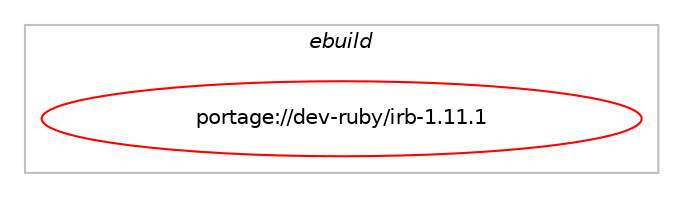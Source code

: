 digraph prolog {

# *************
# Graph options
# *************

newrank=true;
concentrate=true;
compound=true;
graph [rankdir=LR,fontname=Helvetica,fontsize=10,ranksep=1.5];#, ranksep=2.5, nodesep=0.2];
edge  [arrowhead=vee];
node  [fontname=Helvetica,fontsize=10];

# **********
# The ebuild
# **********

subgraph cluster_leftcol {
color=gray;
label=<<i>ebuild</i>>;
id [label="portage://dev-ruby/irb-1.11.1", color=red, width=4, href="../dev-ruby/irb-1.11.1.svg"];
}

# ****************
# The dependencies
# ****************

subgraph cluster_midcol {
color=gray;
label=<<i>dependencies</i>>;
subgraph cluster_compile {
fillcolor="#eeeeee";
style=filled;
label=<<i>compile</i>>;
# *** BEGIN UNKNOWN DEPENDENCY TYPE (TODO) ***
# id -> equal(use_conditional_group(positive,ruby_targets_ruby31,portage://dev-ruby/irb-1.11.1,[package_dependency(portage://dev-ruby/irb-1.11.1,install,no,dev-lang,ruby,none,[,,],[slot(3.1)],[])]))
# *** END UNKNOWN DEPENDENCY TYPE (TODO) ***

# *** BEGIN UNKNOWN DEPENDENCY TYPE (TODO) ***
# id -> equal(use_conditional_group(positive,ruby_targets_ruby31,portage://dev-ruby/irb-1.11.1,[package_dependency(portage://dev-ruby/irb-1.11.1,install,no,virtual,rubygems,none,[,,],[],[use(enable(ruby_targets_ruby31),negative)])]))
# *** END UNKNOWN DEPENDENCY TYPE (TODO) ***

# *** BEGIN UNKNOWN DEPENDENCY TYPE (TODO) ***
# id -> equal(use_conditional_group(positive,ruby_targets_ruby32,portage://dev-ruby/irb-1.11.1,[package_dependency(portage://dev-ruby/irb-1.11.1,install,no,dev-lang,ruby,none,[,,],[slot(3.2)],[])]))
# *** END UNKNOWN DEPENDENCY TYPE (TODO) ***

# *** BEGIN UNKNOWN DEPENDENCY TYPE (TODO) ***
# id -> equal(use_conditional_group(positive,ruby_targets_ruby32,portage://dev-ruby/irb-1.11.1,[package_dependency(portage://dev-ruby/irb-1.11.1,install,no,virtual,rubygems,none,[,,],[],[use(enable(ruby_targets_ruby32),negative)])]))
# *** END UNKNOWN DEPENDENCY TYPE (TODO) ***

# *** BEGIN UNKNOWN DEPENDENCY TYPE (TODO) ***
# id -> equal(use_conditional_group(positive,ruby_targets_ruby33,portage://dev-ruby/irb-1.11.1,[package_dependency(portage://dev-ruby/irb-1.11.1,install,no,dev-lang,ruby,none,[,,],[slot(3.3)],[])]))
# *** END UNKNOWN DEPENDENCY TYPE (TODO) ***

# *** BEGIN UNKNOWN DEPENDENCY TYPE (TODO) ***
# id -> equal(use_conditional_group(positive,ruby_targets_ruby33,portage://dev-ruby/irb-1.11.1,[package_dependency(portage://dev-ruby/irb-1.11.1,install,no,virtual,rubygems,none,[,,],[],[use(enable(ruby_targets_ruby33),negative)])]))
# *** END UNKNOWN DEPENDENCY TYPE (TODO) ***

}
subgraph cluster_compileandrun {
fillcolor="#eeeeee";
style=filled;
label=<<i>compile and run</i>>;
}
subgraph cluster_run {
fillcolor="#eeeeee";
style=filled;
label=<<i>run</i>>;
# *** BEGIN UNKNOWN DEPENDENCY TYPE (TODO) ***
# id -> equal(use_conditional_group(positive,ruby_targets_ruby31,portage://dev-ruby/irb-1.11.1,[package_dependency(portage://dev-ruby/irb-1.11.1,run,no,dev-lang,ruby,none,[,,],[slot(3.1)],[])]))
# *** END UNKNOWN DEPENDENCY TYPE (TODO) ***

# *** BEGIN UNKNOWN DEPENDENCY TYPE (TODO) ***
# id -> equal(use_conditional_group(positive,ruby_targets_ruby31,portage://dev-ruby/irb-1.11.1,[package_dependency(portage://dev-ruby/irb-1.11.1,run,no,dev-ruby,rdoc,none,[,,],[],[use(enable(ruby_targets_ruby31),negative)]),package_dependency(portage://dev-ruby/irb-1.11.1,run,no,dev-ruby,reline,greaterequal,[0.3.8,,,0.3.8],[],[use(enable(ruby_targets_ruby31),negative)]),package_dependency(portage://dev-ruby/irb-1.11.1,run,weak,app-eselect,eselect-ruby,smaller,[20231008,,,20231008],[],[use(enable(ruby_targets_ruby31),negative)])]))
# *** END UNKNOWN DEPENDENCY TYPE (TODO) ***

# *** BEGIN UNKNOWN DEPENDENCY TYPE (TODO) ***
# id -> equal(use_conditional_group(positive,ruby_targets_ruby31,portage://dev-ruby/irb-1.11.1,[package_dependency(portage://dev-ruby/irb-1.11.1,run,no,virtual,rubygems,none,[,,],[],[use(enable(ruby_targets_ruby31),negative)])]))
# *** END UNKNOWN DEPENDENCY TYPE (TODO) ***

# *** BEGIN UNKNOWN DEPENDENCY TYPE (TODO) ***
# id -> equal(use_conditional_group(positive,ruby_targets_ruby32,portage://dev-ruby/irb-1.11.1,[package_dependency(portage://dev-ruby/irb-1.11.1,run,no,dev-lang,ruby,none,[,,],[slot(3.2)],[])]))
# *** END UNKNOWN DEPENDENCY TYPE (TODO) ***

# *** BEGIN UNKNOWN DEPENDENCY TYPE (TODO) ***
# id -> equal(use_conditional_group(positive,ruby_targets_ruby32,portage://dev-ruby/irb-1.11.1,[package_dependency(portage://dev-ruby/irb-1.11.1,run,no,dev-ruby,rdoc,none,[,,],[],[use(enable(ruby_targets_ruby32),negative)]),package_dependency(portage://dev-ruby/irb-1.11.1,run,no,dev-ruby,reline,greaterequal,[0.3.8,,,0.3.8],[],[use(enable(ruby_targets_ruby32),negative)]),package_dependency(portage://dev-ruby/irb-1.11.1,run,weak,app-eselect,eselect-ruby,smaller,[20231008,,,20231008],[],[use(enable(ruby_targets_ruby32),negative)])]))
# *** END UNKNOWN DEPENDENCY TYPE (TODO) ***

# *** BEGIN UNKNOWN DEPENDENCY TYPE (TODO) ***
# id -> equal(use_conditional_group(positive,ruby_targets_ruby32,portage://dev-ruby/irb-1.11.1,[package_dependency(portage://dev-ruby/irb-1.11.1,run,no,virtual,rubygems,none,[,,],[],[use(enable(ruby_targets_ruby32),negative)])]))
# *** END UNKNOWN DEPENDENCY TYPE (TODO) ***

# *** BEGIN UNKNOWN DEPENDENCY TYPE (TODO) ***
# id -> equal(use_conditional_group(positive,ruby_targets_ruby33,portage://dev-ruby/irb-1.11.1,[package_dependency(portage://dev-ruby/irb-1.11.1,run,no,dev-lang,ruby,none,[,,],[slot(3.3)],[])]))
# *** END UNKNOWN DEPENDENCY TYPE (TODO) ***

# *** BEGIN UNKNOWN DEPENDENCY TYPE (TODO) ***
# id -> equal(use_conditional_group(positive,ruby_targets_ruby33,portage://dev-ruby/irb-1.11.1,[package_dependency(portage://dev-ruby/irb-1.11.1,run,no,dev-ruby,rdoc,none,[,,],[],[use(enable(ruby_targets_ruby33),negative)]),package_dependency(portage://dev-ruby/irb-1.11.1,run,no,dev-ruby,reline,greaterequal,[0.3.8,,,0.3.8],[],[use(enable(ruby_targets_ruby33),negative)]),package_dependency(portage://dev-ruby/irb-1.11.1,run,weak,app-eselect,eselect-ruby,smaller,[20231008,,,20231008],[],[use(enable(ruby_targets_ruby33),negative)])]))
# *** END UNKNOWN DEPENDENCY TYPE (TODO) ***

# *** BEGIN UNKNOWN DEPENDENCY TYPE (TODO) ***
# id -> equal(use_conditional_group(positive,ruby_targets_ruby33,portage://dev-ruby/irb-1.11.1,[package_dependency(portage://dev-ruby/irb-1.11.1,run,no,virtual,rubygems,none,[,,],[],[use(enable(ruby_targets_ruby33),negative)])]))
# *** END UNKNOWN DEPENDENCY TYPE (TODO) ***

}
}

# **************
# The candidates
# **************

subgraph cluster_choices {
rank=same;
color=gray;
label=<<i>candidates</i>>;

}

}
